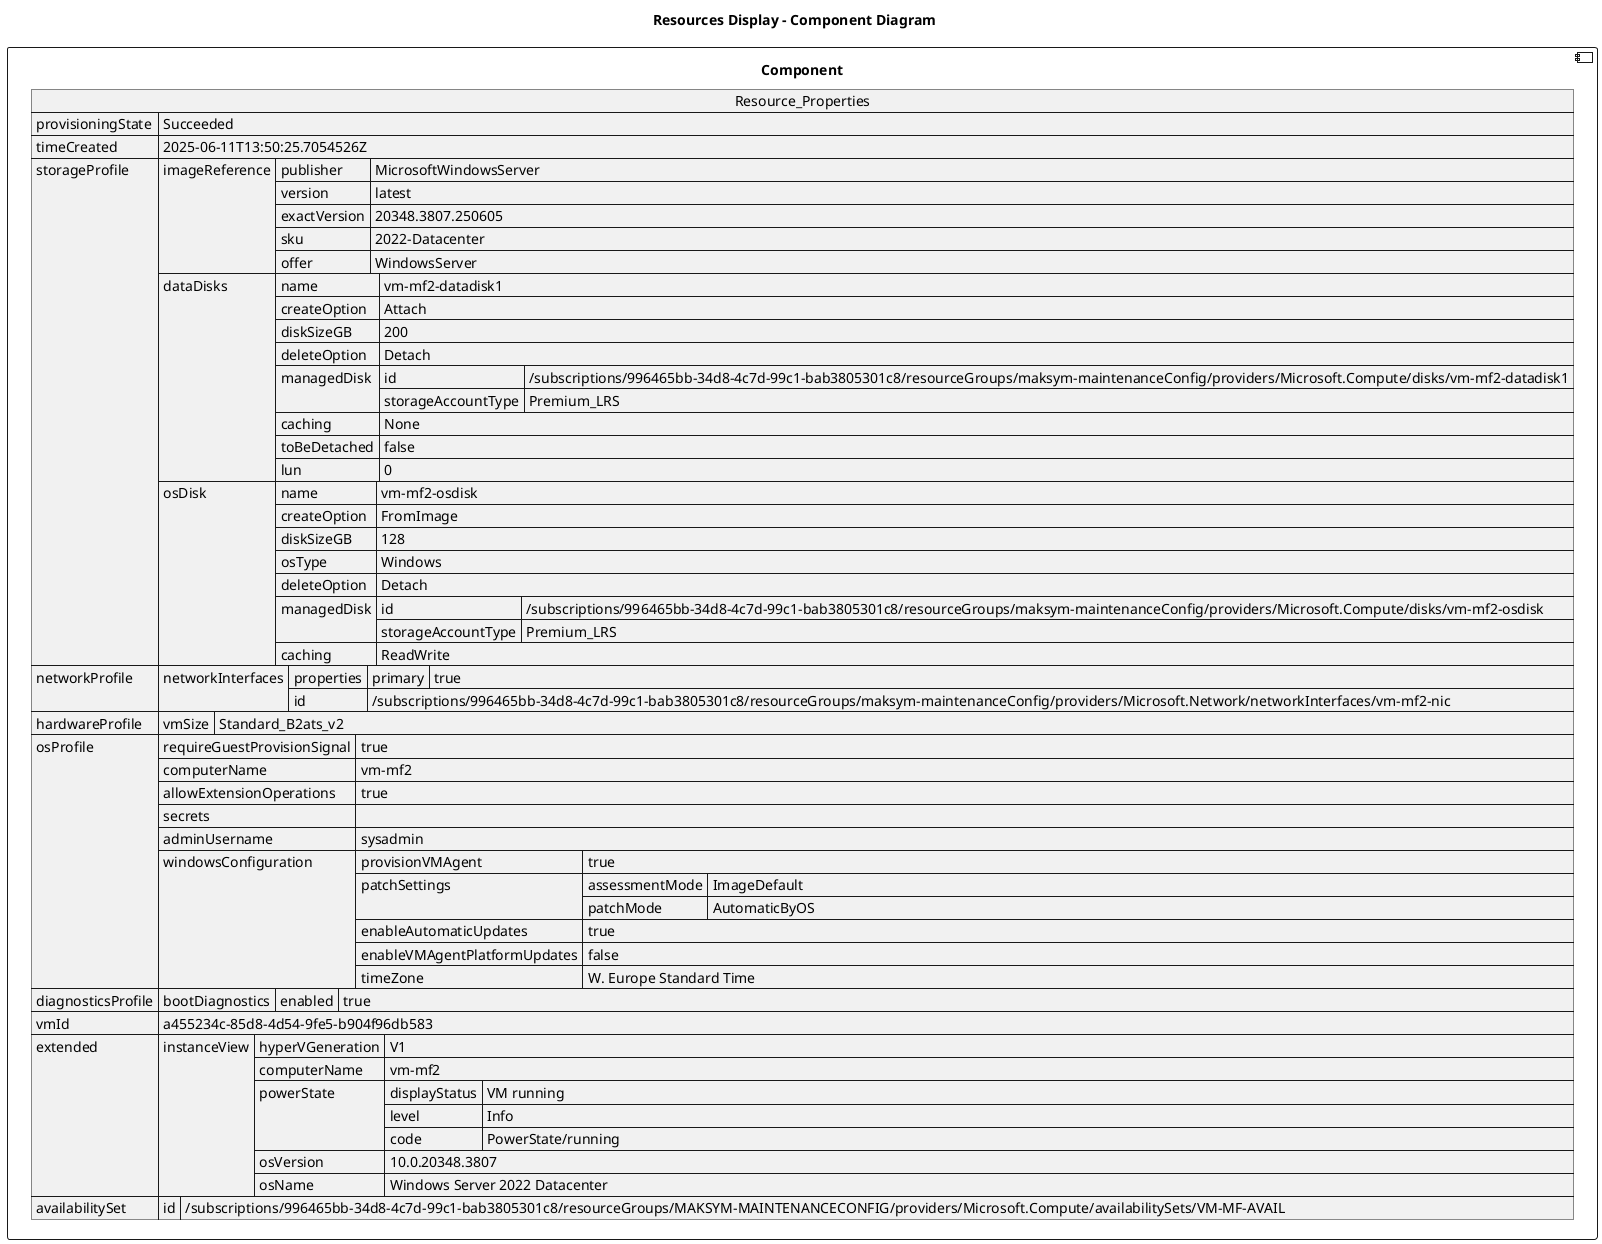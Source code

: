 @startuml

title Resources Display - Component Diagram

component Component {

json  Resource_Properties {
  "provisioningState": "Succeeded",
  "timeCreated": "2025-06-11T13:50:25.7054526Z",
  "storageProfile": {
    "imageReference": {
      "publisher": "MicrosoftWindowsServer",
      "version": "latest",
      "exactVersion": "20348.3807.250605",
      "sku": "2022-Datacenter",
      "offer": "WindowsServer"
    },
    "dataDisks": [
      {
        "name": "vm-mf2-datadisk1",
        "createOption": "Attach",
        "diskSizeGB": 200,
        "deleteOption": "Detach",
        "managedDisk": {
          "id": "/subscriptions/996465bb-34d8-4c7d-99c1-bab3805301c8/resourceGroups/maksym-maintenanceConfig/providers/Microsoft.Compute/disks/vm-mf2-datadisk1",
          "storageAccountType": "Premium_LRS"
        },
        "caching": "None",
        "toBeDetached": false,
        "lun": 0
      }
    ],
    "osDisk": {
      "name": "vm-mf2-osdisk",
      "createOption": "FromImage",
      "diskSizeGB": 128,
      "osType": "Windows",
      "deleteOption": "Detach",
      "managedDisk": {
        "id": "/subscriptions/996465bb-34d8-4c7d-99c1-bab3805301c8/resourceGroups/maksym-maintenanceConfig/providers/Microsoft.Compute/disks/vm-mf2-osdisk",
        "storageAccountType": "Premium_LRS"
      },
      "caching": "ReadWrite"
    }
  },
  "networkProfile": {
    "networkInterfaces": [
      {
        "properties": {
          "primary": true
        },
        "id": "/subscriptions/996465bb-34d8-4c7d-99c1-bab3805301c8/resourceGroups/maksym-maintenanceConfig/providers/Microsoft.Network/networkInterfaces/vm-mf2-nic"
      }
    ]
  },
  "hardwareProfile": {
    "vmSize": "Standard_B2ats_v2"
  },
  "osProfile": {
    "requireGuestProvisionSignal": true,
    "computerName": "vm-mf2",
    "allowExtensionOperations": true,
    "secrets": [],
    "adminUsername": "sysadmin",
    "windowsConfiguration": {
      "provisionVMAgent": true,
      "patchSettings": {
        "assessmentMode": "ImageDefault",
        "patchMode": "AutomaticByOS"
      },
      "enableAutomaticUpdates": true,
      "enableVMAgentPlatformUpdates": false,
      "timeZone": "W. Europe Standard Time"
    }
  },
  "diagnosticsProfile": {
    "bootDiagnostics": {
      "enabled": true
    }
  },
  "vmId": "a455234c-85d8-4d54-9fe5-b904f96db583",
  "extended": {
    "instanceView": {
      "hyperVGeneration": "V1",
      "computerName": "vm-mf2",
      "powerState": {
        "displayStatus": "VM running",
        "level": "Info",
        "code": "PowerState/running"
      },
      "osVersion": "10.0.20348.3807",
      "osName": "Windows Server 2022 Datacenter"
    }
  },
  "availabilitySet": {
    "id": "/subscriptions/996465bb-34d8-4c7d-99c1-bab3805301c8/resourceGroups/MAKSYM-MAINTENANCECONFIG/providers/Microsoft.Compute/availabilitySets/VM-MF-AVAIL"
  }
}
}
@enduml
